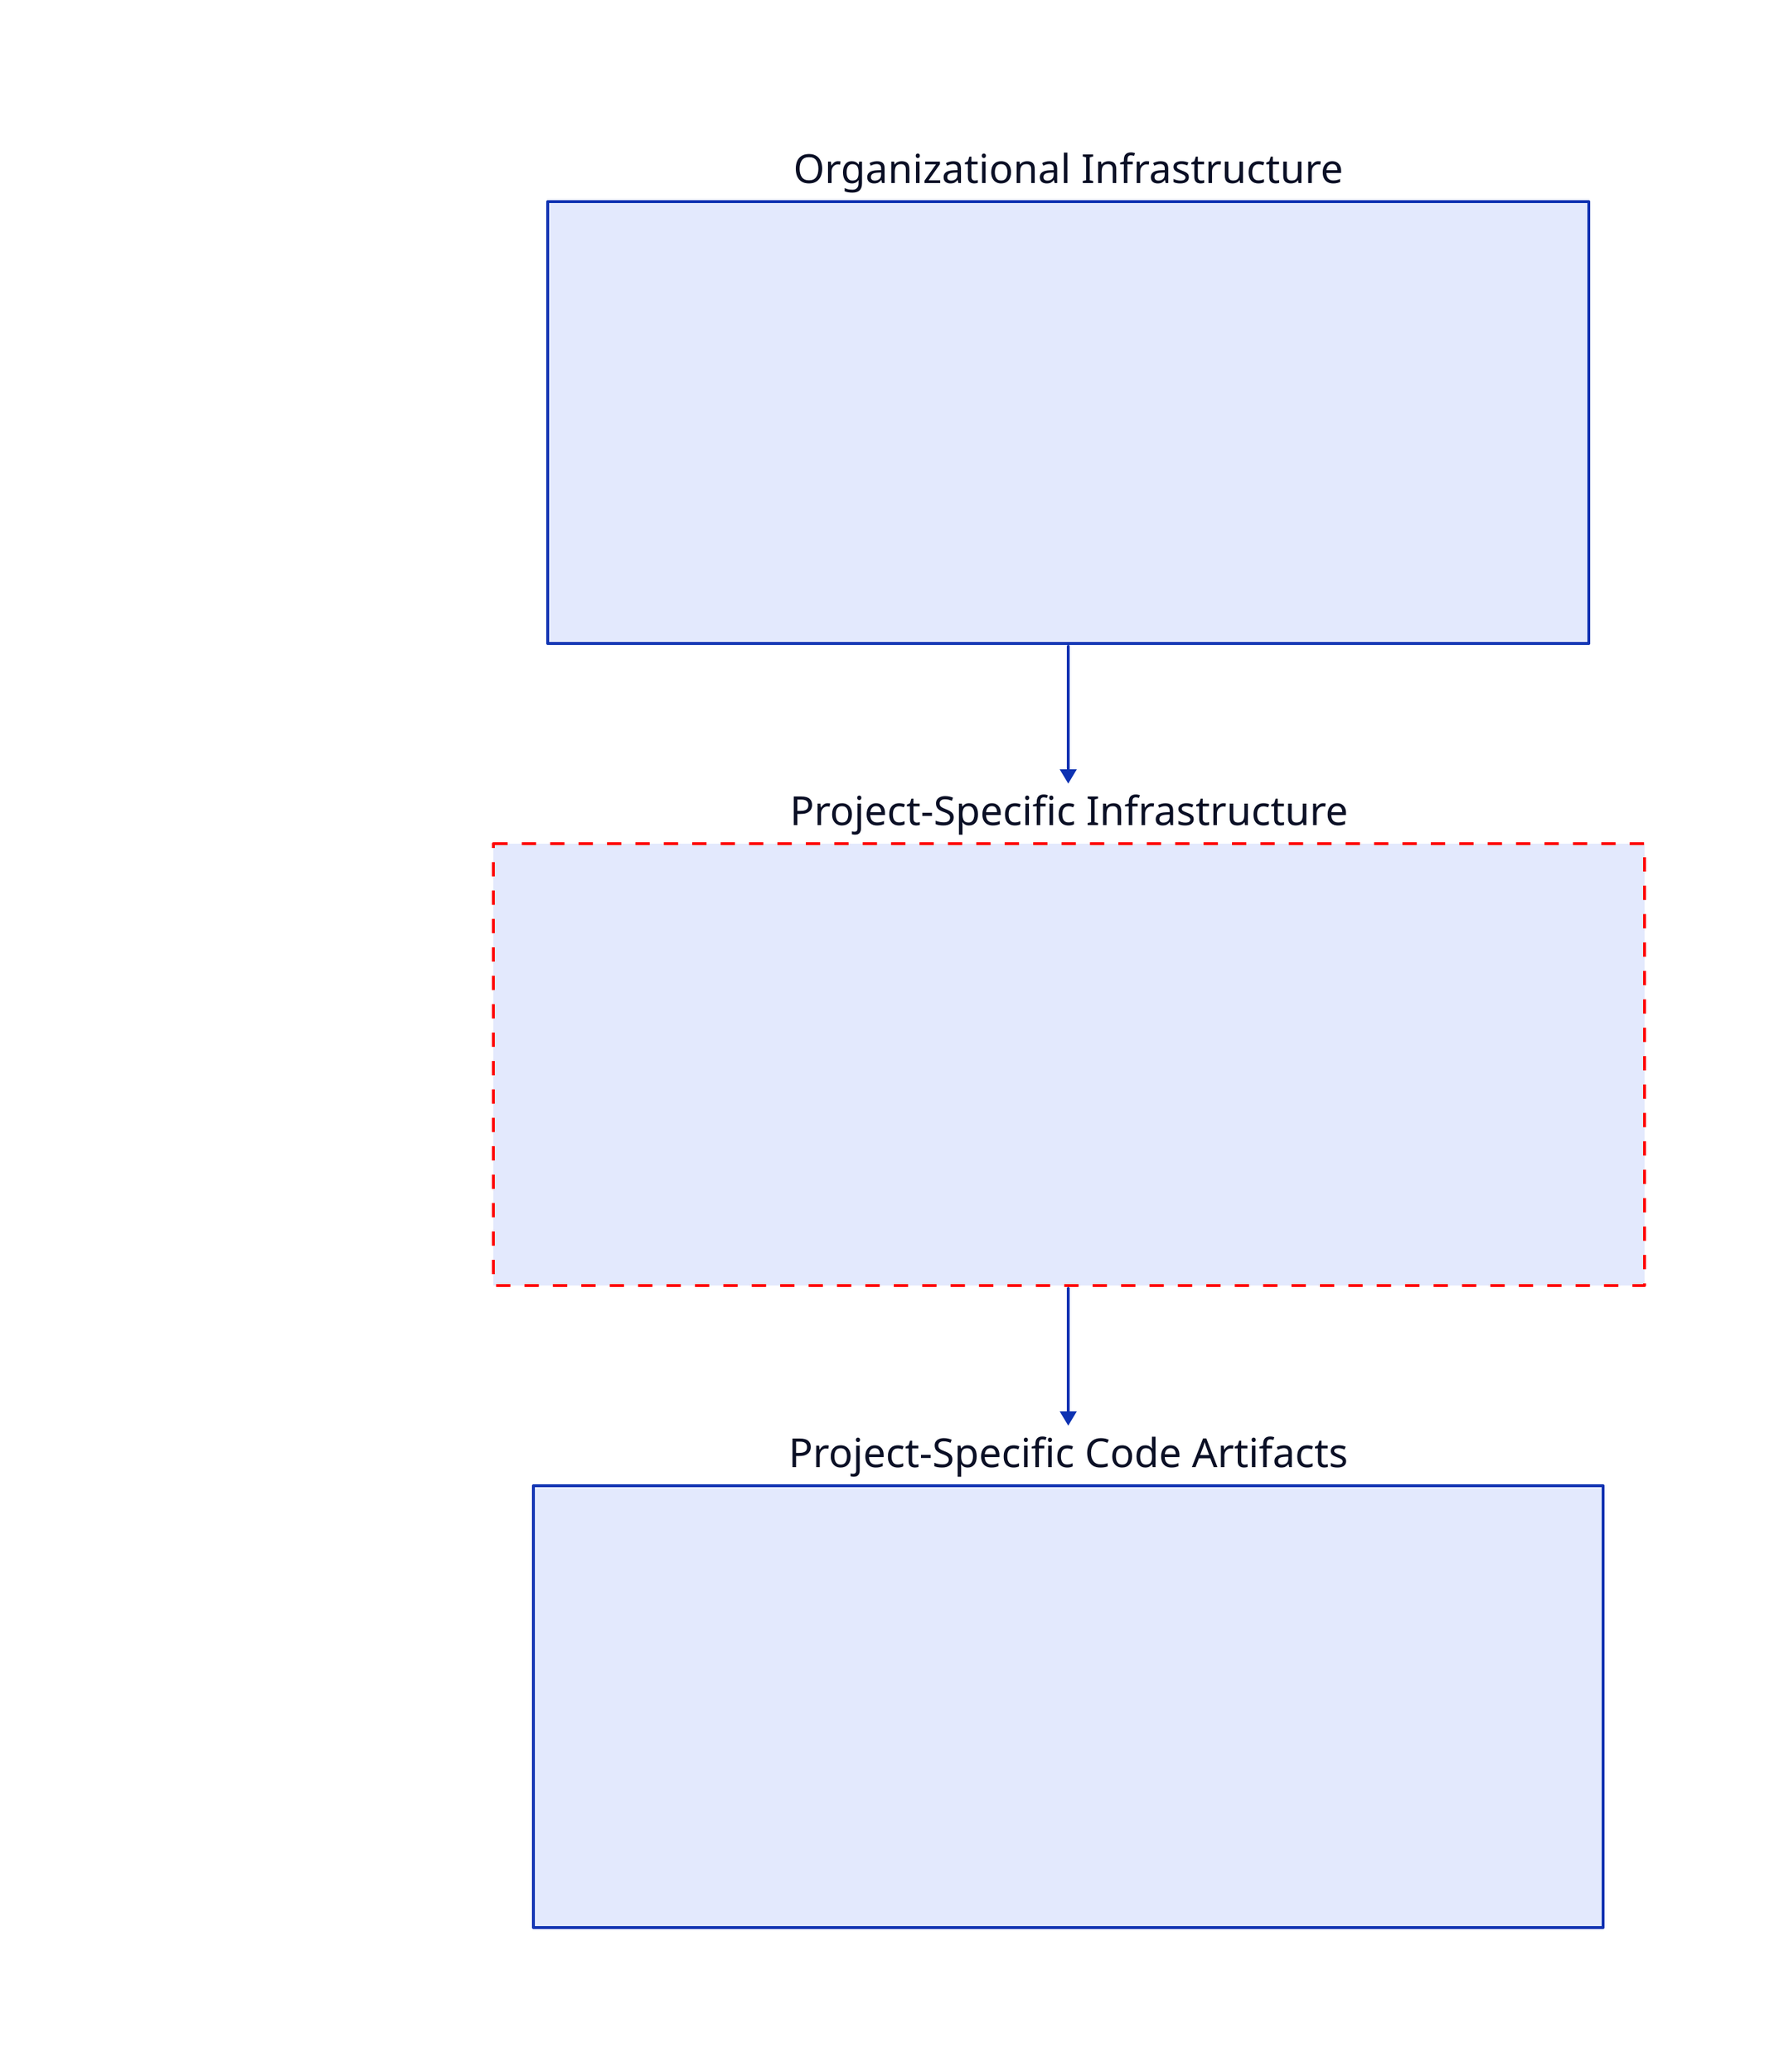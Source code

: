 direction: down

title: |md
  # ITSG-33 Controls
|

"Organizational Infrastructure": {
  "": |md
    ## Security controls that are in place for the entire organization.
    ## Examples
    - ### Every employee must use MFA with the cloud tenant.
    - ### There is a process for creation/destruction of accounts.
    - ### From which corporate network(s) can employees access the cloud tenant?
  |
}

"Project-Specific Infrastructure": {
  "": |md
    ## Security controls for infrastructure provisioned specifically for a project.
    ## Examples
    - ### Does the storage solution implement backups?
    - ### Does the storage solution implement access control?
    - ### Are project data encrypted at rest?
  |
  style: {
    stroke: red
    stroke-dash: 5
  }
}

Project-Specific Code Artifacts: {
  "": |md
    ## Security controls that address the security of project-specific code.
    ## Examples
    - ### Do project dependencies undergo routine CVE scanning?
    - ### Does source code undergo routine SAST scanning?
    - ### Are unit tests for the source code run regularly?
  |
}

Organizational Infrastructure -> Project-Specific Infrastructure
Project-Specific Infrastructure -> Project-Specific Code Artifacts
